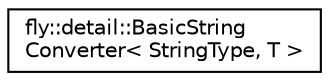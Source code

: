 digraph "Graphical Class Hierarchy"
{
 // LATEX_PDF_SIZE
  edge [fontname="Helvetica",fontsize="10",labelfontname="Helvetica",labelfontsize="10"];
  node [fontname="Helvetica",fontsize="10",shape=record];
  rankdir="LR";
  Node0 [label="fly::detail::BasicString\lConverter\< StringType, T \>",height=0.2,width=0.4,color="black", fillcolor="white", style="filled",URL="$structfly_1_1detail_1_1_basic_string_converter.html",tooltip=" "];
}
